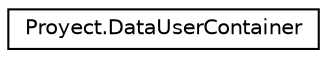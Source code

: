 digraph "Graphical Class Hierarchy"
{
 // INTERACTIVE_SVG=YES
 // LATEX_PDF_SIZE
  edge [fontname="Helvetica",fontsize="10",labelfontname="Helvetica",labelfontsize="10"];
  node [fontname="Helvetica",fontsize="10",shape=record];
  rankdir="LR";
  Node0 [label="Proyect.DataUserContainer",height=0.2,width=0.4,color="black", fillcolor="white", style="filled",URL="$classProyect_1_1DataUserContainer.html",tooltip="Clase contenedora del historia de mensajes que un usuario manda."];
}
